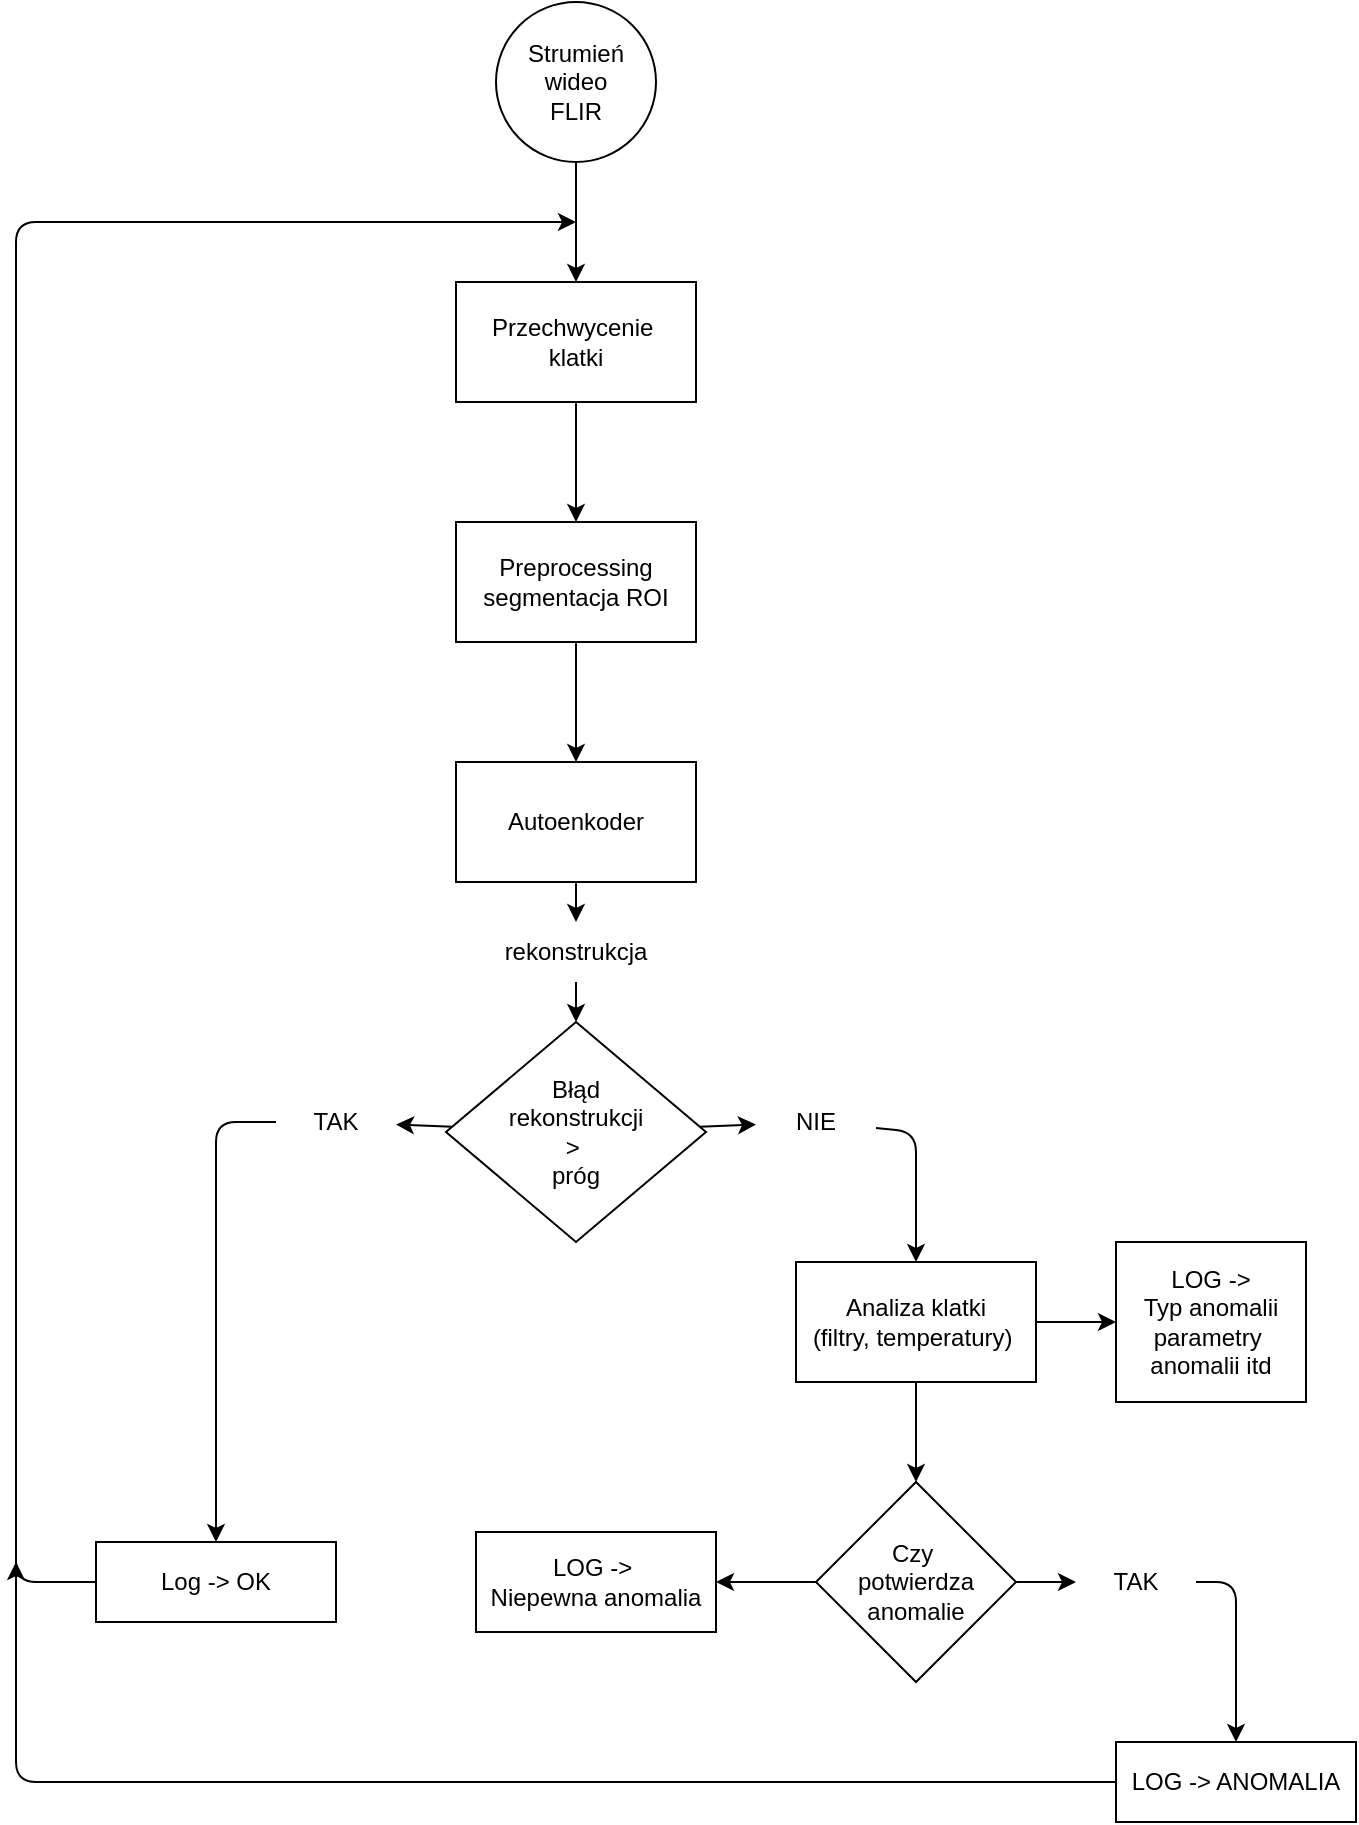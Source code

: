 <mxfile>
    <diagram id="Sn4HLtTOisqBsUecTmez" name="Page-1">
        <mxGraphModel dx="2000" dy="1155" grid="1" gridSize="10" guides="1" tooltips="1" connect="1" arrows="1" fold="1" page="1" pageScale="1" pageWidth="850" pageHeight="1100" math="0" shadow="0">
            <root>
                <mxCell id="0"/>
                <mxCell id="1" parent="0"/>
                <mxCell id="6" value="" style="edgeStyle=none;html=1;" parent="1" source="3" target="5" edge="1">
                    <mxGeometry relative="1" as="geometry"/>
                </mxCell>
                <mxCell id="3" value="Przechwycenie&amp;nbsp;&lt;div&gt;klatki&lt;/div&gt;" style="rounded=0;whiteSpace=wrap;html=1;" parent="1" vertex="1">
                    <mxGeometry x="330" y="430" width="120" height="60" as="geometry"/>
                </mxCell>
                <mxCell id="11" value="" style="edgeStyle=none;html=1;" parent="1" source="5" target="10" edge="1">
                    <mxGeometry relative="1" as="geometry"/>
                </mxCell>
                <mxCell id="5" value="Preprocessing&lt;br&gt;segmentacja ROI" style="rounded=0;whiteSpace=wrap;html=1;" parent="1" vertex="1">
                    <mxGeometry x="330" y="550" width="120" height="60" as="geometry"/>
                </mxCell>
                <mxCell id="8" style="edgeStyle=none;html=1;entryX=0.5;entryY=0;entryDx=0;entryDy=0;" parent="1" source="7" target="3" edge="1">
                    <mxGeometry relative="1" as="geometry"/>
                </mxCell>
                <mxCell id="7" value="Strumień&lt;br&gt;wideo&lt;br&gt;FLIR" style="ellipse;whiteSpace=wrap;html=1;aspect=fixed;" parent="1" vertex="1">
                    <mxGeometry x="350" y="290" width="80" height="80" as="geometry"/>
                </mxCell>
                <mxCell id="13" value="" style="edgeStyle=none;html=1;" parent="1" source="14" target="12" edge="1">
                    <mxGeometry relative="1" as="geometry"/>
                </mxCell>
                <mxCell id="10" value="Autoenkoder" style="rounded=0;whiteSpace=wrap;html=1;" parent="1" vertex="1">
                    <mxGeometry x="330" y="670" width="120" height="60" as="geometry"/>
                </mxCell>
                <mxCell id="16" style="edgeStyle=none;html=1;entryX=0.5;entryY=0;entryDx=0;entryDy=0;" parent="1" source="24" target="26" edge="1">
                    <mxGeometry relative="1" as="geometry">
                        <mxPoint x="210" y="910" as="targetPoint"/>
                        <Array as="points">
                            <mxPoint x="210" y="850"/>
                        </Array>
                    </mxGeometry>
                </mxCell>
                <mxCell id="19" value="" style="edgeStyle=none;html=1;" parent="1" source="23" target="18" edge="1">
                    <mxGeometry relative="1" as="geometry">
                        <Array as="points">
                            <mxPoint x="560" y="855"/>
                        </Array>
                    </mxGeometry>
                </mxCell>
                <mxCell id="12" value="Błąd&lt;div&gt;&amp;nbsp;rekonstrukcji&amp;nbsp;&lt;div&gt;&amp;gt;&amp;nbsp;&lt;/div&gt;&lt;div&gt;próg&lt;/div&gt;&lt;/div&gt;" style="rhombus;whiteSpace=wrap;html=1;rounded=0;" parent="1" vertex="1">
                    <mxGeometry x="325" y="800" width="130" height="110" as="geometry"/>
                </mxCell>
                <mxCell id="15" value="" style="edgeStyle=none;html=1;" parent="1" source="10" target="14" edge="1">
                    <mxGeometry relative="1" as="geometry">
                        <mxPoint x="390" y="730" as="sourcePoint"/>
                        <mxPoint x="390" y="800" as="targetPoint"/>
                    </mxGeometry>
                </mxCell>
                <mxCell id="14" value="rekonstrukcja" style="text;html=1;align=center;verticalAlign=middle;whiteSpace=wrap;rounded=0;" parent="1" vertex="1">
                    <mxGeometry x="360" y="750" width="60" height="30" as="geometry"/>
                </mxCell>
                <mxCell id="21" value="" style="edgeStyle=none;html=1;" parent="1" source="18" target="20" edge="1">
                    <mxGeometry relative="1" as="geometry"/>
                </mxCell>
                <mxCell id="38" value="" style="edgeStyle=none;html=1;" parent="1" source="18" target="37" edge="1">
                    <mxGeometry relative="1" as="geometry"/>
                </mxCell>
                <mxCell id="18" value="Analiza klatki&lt;br&gt;(filtry, temperatury)&amp;nbsp;" style="whiteSpace=wrap;html=1;rounded=0;" parent="1" vertex="1">
                    <mxGeometry x="500" y="920" width="120" height="60" as="geometry"/>
                </mxCell>
                <mxCell id="29" value="" style="edgeStyle=none;html=1;" parent="1" source="36" target="28" edge="1">
                    <mxGeometry relative="1" as="geometry">
                        <Array as="points">
                            <mxPoint x="720" y="1080"/>
                        </Array>
                    </mxGeometry>
                </mxCell>
                <mxCell id="43" value="" style="edgeStyle=none;html=1;" edge="1" parent="1" source="20" target="42">
                    <mxGeometry relative="1" as="geometry"/>
                </mxCell>
                <mxCell id="20" value="Czy&amp;nbsp;&lt;div&gt;potwierdza anomalie&lt;/div&gt;" style="rhombus;whiteSpace=wrap;html=1;rounded=0;" parent="1" vertex="1">
                    <mxGeometry x="510" y="1030" width="100" height="100" as="geometry"/>
                </mxCell>
                <mxCell id="22" value="" style="edgeStyle=none;html=1;" parent="1" source="12" target="23" edge="1">
                    <mxGeometry relative="1" as="geometry">
                        <mxPoint x="455" y="855" as="sourcePoint"/>
                        <mxPoint x="560" y="930" as="targetPoint"/>
                        <Array as="points"/>
                    </mxGeometry>
                </mxCell>
                <mxCell id="23" value="NIE" style="text;html=1;align=center;verticalAlign=middle;whiteSpace=wrap;rounded=0;" parent="1" vertex="1">
                    <mxGeometry x="480" y="835" width="60" height="30" as="geometry"/>
                </mxCell>
                <mxCell id="25" value="" style="edgeStyle=none;html=1;" parent="1" source="12" target="24" edge="1">
                    <mxGeometry relative="1" as="geometry">
                        <mxPoint x="200" y="855" as="targetPoint"/>
                        <mxPoint x="325" y="855" as="sourcePoint"/>
                    </mxGeometry>
                </mxCell>
                <mxCell id="24" value="TAK" style="text;html=1;align=center;verticalAlign=middle;whiteSpace=wrap;rounded=0;" parent="1" vertex="1">
                    <mxGeometry x="240" y="835" width="60" height="30" as="geometry"/>
                </mxCell>
                <mxCell id="39" style="edgeStyle=none;html=1;" parent="1" source="26" edge="1">
                    <mxGeometry relative="1" as="geometry">
                        <mxPoint x="390" y="400" as="targetPoint"/>
                        <Array as="points">
                            <mxPoint x="110" y="1080"/>
                            <mxPoint x="110" y="400"/>
                        </Array>
                    </mxGeometry>
                </mxCell>
                <mxCell id="26" value="Log -&amp;gt; OK" style="rounded=0;whiteSpace=wrap;html=1;" parent="1" vertex="1">
                    <mxGeometry x="150" y="1060" width="120" height="40" as="geometry"/>
                </mxCell>
                <mxCell id="41" style="edgeStyle=none;html=1;" parent="1" source="28" edge="1">
                    <mxGeometry relative="1" as="geometry">
                        <mxPoint x="110" y="1070" as="targetPoint"/>
                        <Array as="points">
                            <mxPoint x="110" y="1180"/>
                        </Array>
                    </mxGeometry>
                </mxCell>
                <mxCell id="28" value="LOG -&amp;gt; ANOMALIA" style="whiteSpace=wrap;html=1;rounded=0;" parent="1" vertex="1">
                    <mxGeometry x="660" y="1160" width="120" height="40" as="geometry"/>
                </mxCell>
                <mxCell id="35" value="" style="edgeStyle=none;html=1;" parent="1" source="20" target="36" edge="1">
                    <mxGeometry relative="1" as="geometry">
                        <mxPoint x="610" y="1080" as="sourcePoint"/>
                        <mxPoint x="690" y="1160" as="targetPoint"/>
                        <Array as="points"/>
                    </mxGeometry>
                </mxCell>
                <mxCell id="36" value="TAK" style="text;html=1;align=center;verticalAlign=middle;whiteSpace=wrap;rounded=0;" parent="1" vertex="1">
                    <mxGeometry x="640" y="1065" width="60" height="30" as="geometry"/>
                </mxCell>
                <mxCell id="37" value="LOG -&amp;gt;&lt;div&gt;Typ anomalii&lt;/div&gt;&lt;div&gt;parametry&amp;nbsp;&lt;/div&gt;&lt;div&gt;anomalii itd&lt;/div&gt;" style="whiteSpace=wrap;html=1;rounded=0;" parent="1" vertex="1">
                    <mxGeometry x="660" y="910" width="95" height="80" as="geometry"/>
                </mxCell>
                <mxCell id="42" value="LOG -&amp;gt;&amp;nbsp;&lt;div&gt;Niepewna anomalia&lt;/div&gt;" style="whiteSpace=wrap;html=1;rounded=0;" vertex="1" parent="1">
                    <mxGeometry x="340" y="1055" width="120" height="50" as="geometry"/>
                </mxCell>
            </root>
        </mxGraphModel>
    </diagram>
</mxfile>